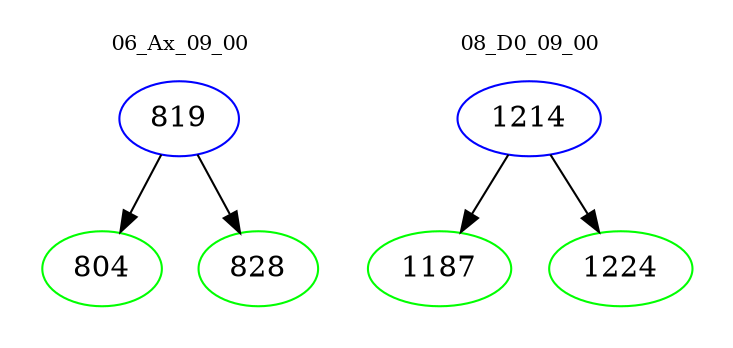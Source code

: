 digraph{
subgraph cluster_0 {
color = white
label = "06_Ax_09_00";
fontsize=10;
T0_819 [label="819", color="blue"]
T0_819 -> T0_804 [color="black"]
T0_804 [label="804", color="green"]
T0_819 -> T0_828 [color="black"]
T0_828 [label="828", color="green"]
}
subgraph cluster_1 {
color = white
label = "08_D0_09_00";
fontsize=10;
T1_1214 [label="1214", color="blue"]
T1_1214 -> T1_1187 [color="black"]
T1_1187 [label="1187", color="green"]
T1_1214 -> T1_1224 [color="black"]
T1_1224 [label="1224", color="green"]
}
}
